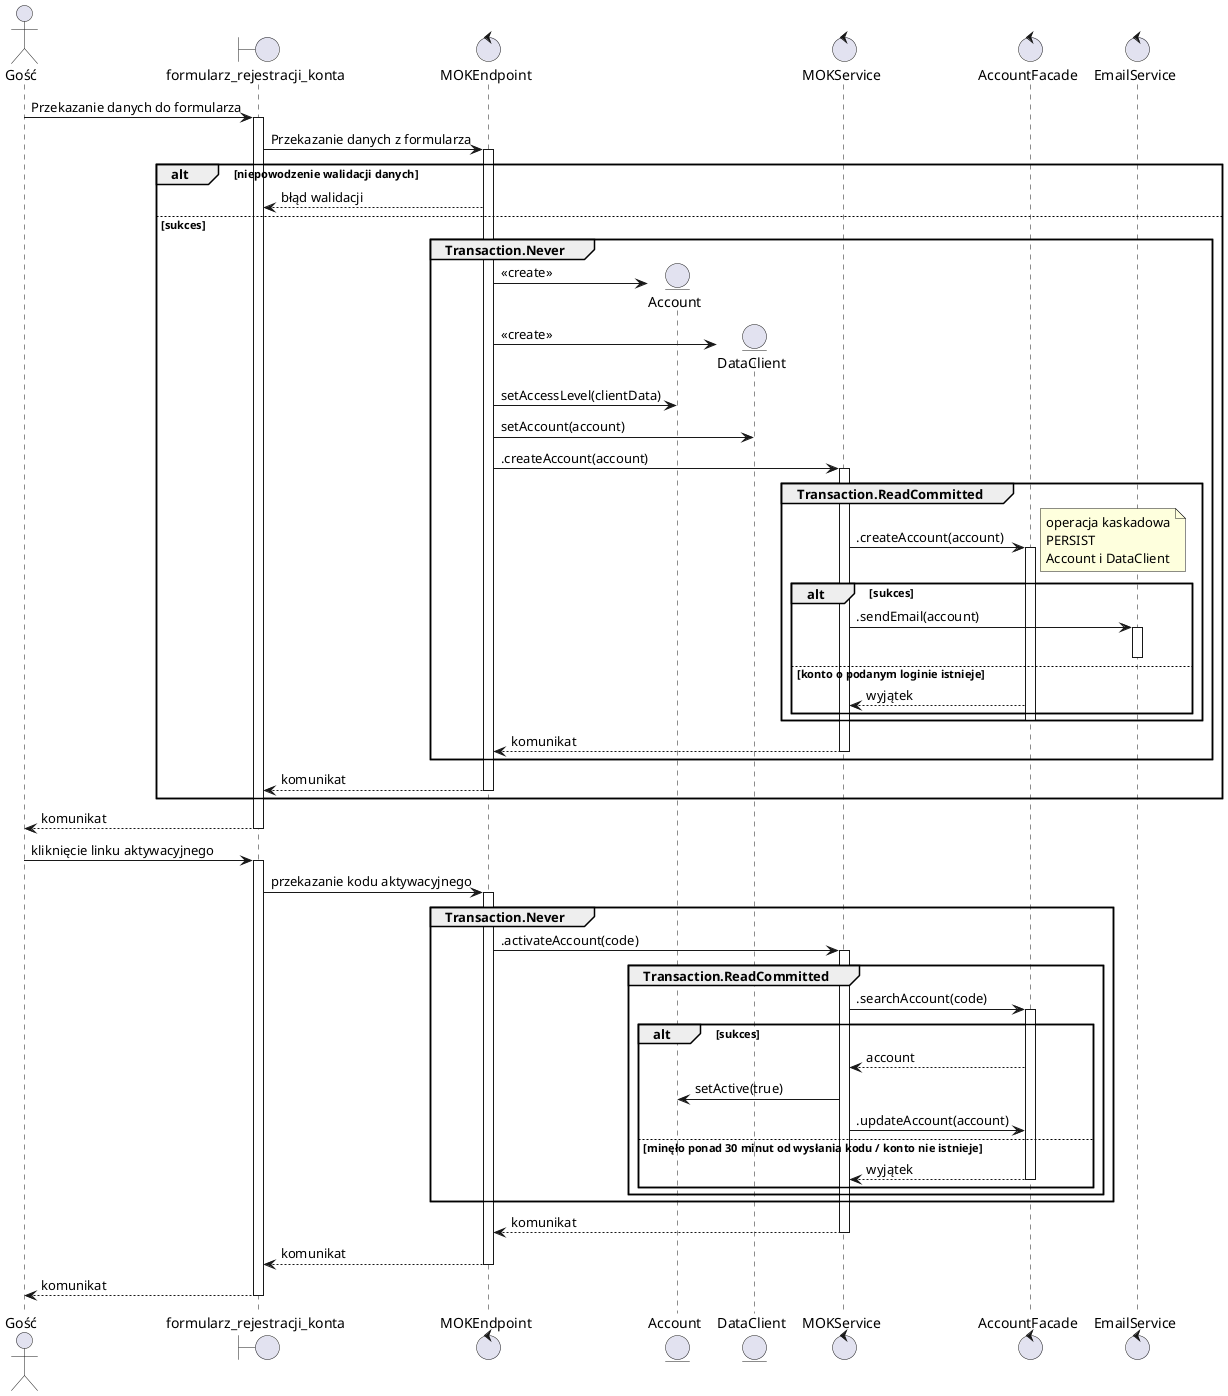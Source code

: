 TODO: ogarnąć transakcje czy git 
@startuml MOK.1 - Zarejstruj


actor Gość as guest
boundary formularz_rejestracji_konta as gui
control MOKEndpoint as endpoint
entity Account as account
entity DataClient as clientData
control MOKService as service
control AccountFacade as accFacade
control EmailService as emailService

guest -> gui ++ : Przekazanie danych do formularza
gui -> endpoint ++ : Przekazanie danych z formularza

alt niepowodzenie walidacji danych
    endpoint --> gui : błąd walidacji
else sukces
    group Transaction.Never

        endpoint -> account **: <<create>>
        endpoint -> clientData **: <<create>>
        endpoint -> account : setAccessLevel(clientData)
        endpoint -> clientData: setAccount(account)
        endpoint -> service ++ : .createAccount(account)

        group Transaction.ReadCommitted
            service -> accFacade ++: .createAccount(account)
            note right
                operacja kaskadowa
                PERSIST
                Account i DataClient
            end note

            alt sukces
                ' accFacade --> service : id
                service -> emailService ++: .sendEmail(account)
                deactivate
            else konto o podanym loginie istnieje
                accFacade --> service : wyjątek
            end

            deactivate accFacade
            
        end

        return komunikat

    end
    
    return komunikat
end

return komunikat

guest -> gui ++: kliknięcie linku aktywacyjnego
gui -> endpoint ++: przekazanie kodu aktywacyjnego
group Transaction.Never
    endpoint -> service ++: .activateAccount(code)
    
    group Transaction.ReadCommitted
        service -> accFacade ++: .searchAccount(code)

        alt sukces
            accFacade --> service : account
            service -> account: setActive(true)
            service -> accFacade : .updateAccount(account)
        else minęło ponad 30 minut od wysłania kodu / konto nie istnieje
            accFacade --> service : wyjątek
            deactivate
        end

    end
end
return komunikat
return komunikat
return komunikat

@enduml

1. Użytkownik wprowadza dane do formularza
2. Formularz przekazuje dane do systemu
3. System sprawdza poprawność danych
3a. Jeśli dane są niepoprawne, zwracany jest błąd
4. System wprowadza dane do bazy danych, tworząc konto użytkownika
4a. Jeśli konto o podanym loginie istnieje, zwracany jest błąd
6. Użytkownik otrzymuje email z kodem aktywacyjnym
7. Użytkownik klika link aktywacyjny w ciągu 30min
7a. Użytkownik nie klika linku aktywacyjnego, system usuwa konto
8. konto zostaje aktywowane